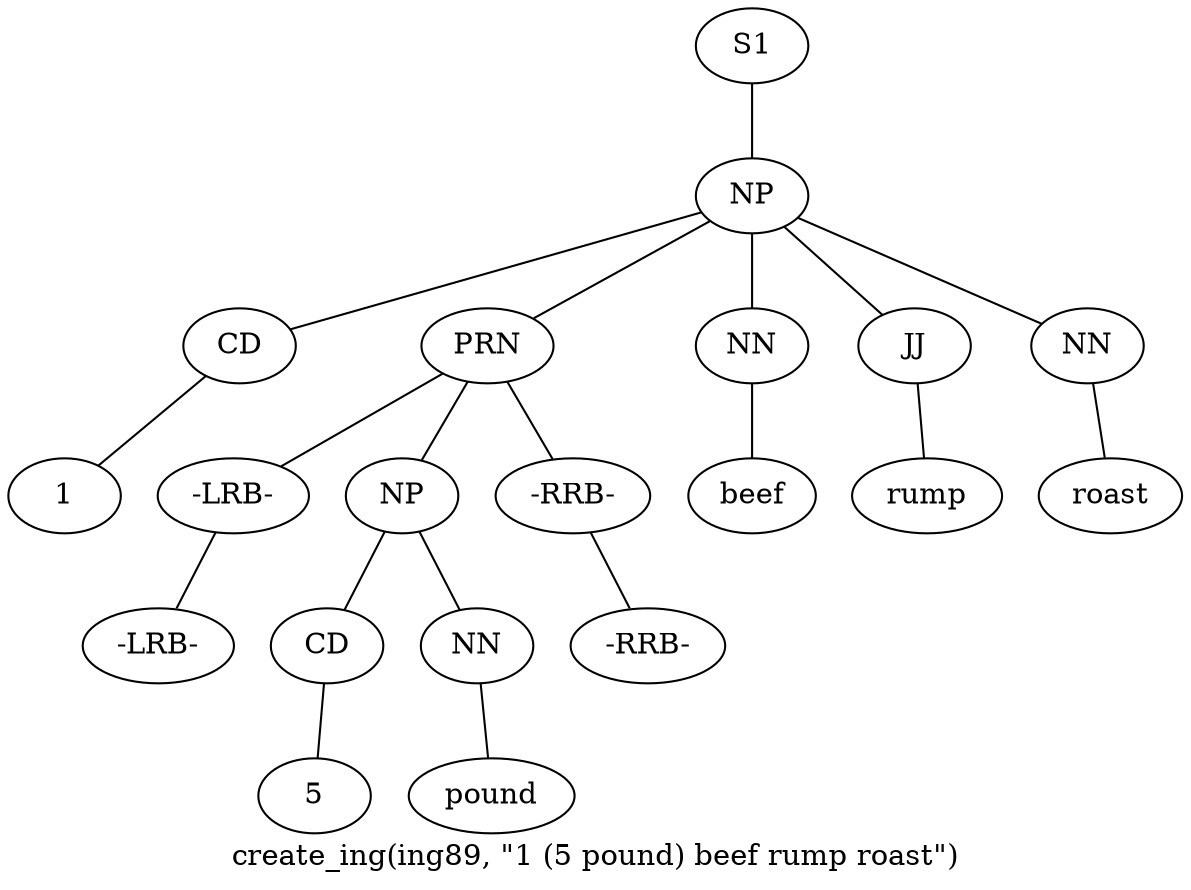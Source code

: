 graph SyntaxGraph {
	label = "create_ing(ing89, \"1 (5 pound) beef rump roast\")";
	Node0 [label="S1"];
	Node1 [label="NP"];
	Node2 [label="CD"];
	Node3 [label="1"];
	Node4 [label="PRN"];
	Node5 [label="-LRB-"];
	Node6 [label="-LRB-"];
	Node7 [label="NP"];
	Node8 [label="CD"];
	Node9 [label="5"];
	Node10 [label="NN"];
	Node11 [label="pound"];
	Node12 [label="-RRB-"];
	Node13 [label="-RRB-"];
	Node14 [label="NN"];
	Node15 [label="beef"];
	Node16 [label="JJ"];
	Node17 [label="rump"];
	Node18 [label="NN"];
	Node19 [label="roast"];

	Node0 -- Node1;
	Node1 -- Node2;
	Node1 -- Node4;
	Node1 -- Node14;
	Node1 -- Node16;
	Node1 -- Node18;
	Node2 -- Node3;
	Node4 -- Node5;
	Node4 -- Node7;
	Node4 -- Node12;
	Node5 -- Node6;
	Node7 -- Node8;
	Node7 -- Node10;
	Node8 -- Node9;
	Node10 -- Node11;
	Node12 -- Node13;
	Node14 -- Node15;
	Node16 -- Node17;
	Node18 -- Node19;
}
